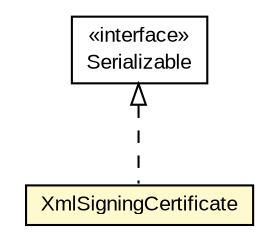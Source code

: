 #!/usr/local/bin/dot
#
# Class diagram 
# Generated by UMLGraph version R5_6-24-gf6e263 (http://www.umlgraph.org/)
#

digraph G {
	edge [fontname="arial",fontsize=10,labelfontname="arial",labelfontsize=10];
	node [fontname="arial",fontsize=10,shape=plaintext];
	nodesep=0.25;
	ranksep=0.5;
	// eu.europa.esig.dss.jaxb.diagnostic.XmlSigningCertificate
	c824416 [label=<<table title="eu.europa.esig.dss.jaxb.diagnostic.XmlSigningCertificate" border="0" cellborder="1" cellspacing="0" cellpadding="2" port="p" bgcolor="lemonChiffon" href="./XmlSigningCertificate.html">
		<tr><td><table border="0" cellspacing="0" cellpadding="1">
<tr><td align="center" balign="center"> XmlSigningCertificate </td></tr>
		</table></td></tr>
		</table>>, URL="./XmlSigningCertificate.html", fontname="arial", fontcolor="black", fontsize=10.0];
	//eu.europa.esig.dss.jaxb.diagnostic.XmlSigningCertificate implements java.io.Serializable
	c824956:p -> c824416:p [dir=back,arrowtail=empty,style=dashed];
	// java.io.Serializable
	c824956 [label=<<table title="java.io.Serializable" border="0" cellborder="1" cellspacing="0" cellpadding="2" port="p" href="http://java.sun.com/j2se/1.4.2/docs/api/java/io/Serializable.html">
		<tr><td><table border="0" cellspacing="0" cellpadding="1">
<tr><td align="center" balign="center"> &#171;interface&#187; </td></tr>
<tr><td align="center" balign="center"> Serializable </td></tr>
		</table></td></tr>
		</table>>, URL="http://java.sun.com/j2se/1.4.2/docs/api/java/io/Serializable.html", fontname="arial", fontcolor="black", fontsize=10.0];
}

